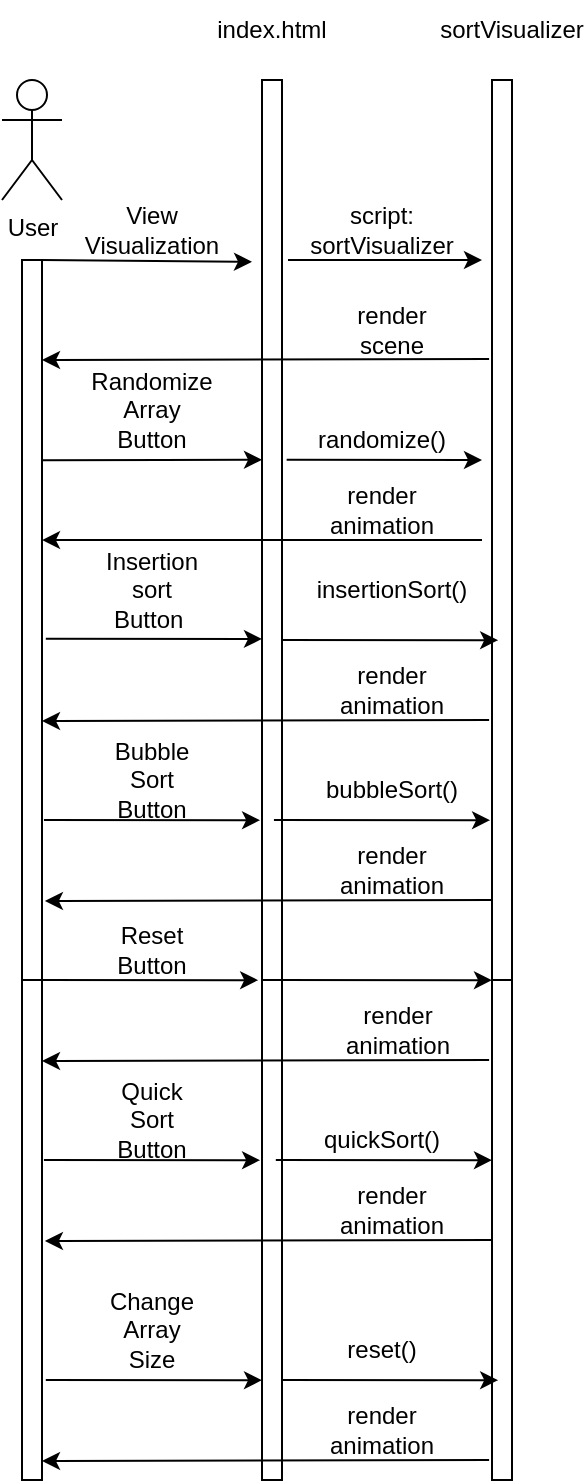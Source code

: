 <mxfile version="17.4.0" type="github">
  <diagram id="mfs63I2pWONTZXY-teti" name="Page-1">
    <mxGraphModel dx="1422" dy="737" grid="1" gridSize="10" guides="1" tooltips="1" connect="1" arrows="1" fold="1" page="0" pageScale="1" pageWidth="850" pageHeight="1100" math="0" shadow="0">
      <root>
        <mxCell id="0" />
        <mxCell id="1" parent="0" />
        <mxCell id="4AfvLGZ91NmIXbaDwsSE-1" value="User" style="shape=umlActor;verticalLabelPosition=bottom;verticalAlign=top;html=1;outlineConnect=0;" parent="1" vertex="1">
          <mxGeometry x="170" y="280" width="30" height="60" as="geometry" />
        </mxCell>
        <mxCell id="wVVqegMXX3sOwlUOKb7j-1" value="" style="rounded=0;whiteSpace=wrap;html=1;" parent="1" vertex="1">
          <mxGeometry x="180" y="370" width="10" height="360" as="geometry" />
        </mxCell>
        <mxCell id="wVVqegMXX3sOwlUOKb7j-2" value="" style="rounded=0;whiteSpace=wrap;html=1;" parent="1" vertex="1">
          <mxGeometry x="300" y="280" width="10" height="450" as="geometry" />
        </mxCell>
        <mxCell id="wVVqegMXX3sOwlUOKb7j-3" value="" style="rounded=0;whiteSpace=wrap;html=1;" parent="1" vertex="1">
          <mxGeometry x="415" y="280" width="10" height="450" as="geometry" />
        </mxCell>
        <mxCell id="wVVqegMXX3sOwlUOKb7j-4" value="sortVisualizer" style="text;html=1;strokeColor=none;fillColor=none;align=center;verticalAlign=middle;whiteSpace=wrap;rounded=0;" parent="1" vertex="1">
          <mxGeometry x="395" y="240" width="60" height="30" as="geometry" />
        </mxCell>
        <mxCell id="wVVqegMXX3sOwlUOKb7j-10" value="" style="endArrow=classic;html=1;rounded=0;exitX=1;exitY=0;exitDx=0;exitDy=0;entryX=-0.5;entryY=0.202;entryDx=0;entryDy=0;entryPerimeter=0;" parent="1" source="wVVqegMXX3sOwlUOKb7j-1" target="wVVqegMXX3sOwlUOKb7j-2" edge="1">
          <mxGeometry width="50" height="50" relative="1" as="geometry">
            <mxPoint x="350" y="560" as="sourcePoint" />
            <mxPoint x="290" y="370" as="targetPoint" />
            <Array as="points" />
          </mxGeometry>
        </mxCell>
        <mxCell id="wVVqegMXX3sOwlUOKb7j-11" value="View Visualization" style="text;html=1;strokeColor=none;fillColor=none;align=center;verticalAlign=middle;whiteSpace=wrap;rounded=0;" parent="1" vertex="1">
          <mxGeometry x="215" y="340" width="60" height="30" as="geometry" />
        </mxCell>
        <mxCell id="wVVqegMXX3sOwlUOKb7j-12" value="" style="endArrow=classic;html=1;rounded=0;" parent="1" edge="1">
          <mxGeometry width="50" height="50" relative="1" as="geometry">
            <mxPoint x="313" y="370" as="sourcePoint" />
            <mxPoint x="410" y="370" as="targetPoint" />
          </mxGeometry>
        </mxCell>
        <mxCell id="wVVqegMXX3sOwlUOKb7j-13" value="script: sortVisualizer" style="text;html=1;strokeColor=none;fillColor=none;align=center;verticalAlign=middle;whiteSpace=wrap;rounded=0;" parent="1" vertex="1">
          <mxGeometry x="330" y="340" width="60" height="30" as="geometry" />
        </mxCell>
        <mxCell id="wVVqegMXX3sOwlUOKb7j-15" value="index.html" style="text;html=1;strokeColor=none;fillColor=none;align=center;verticalAlign=middle;whiteSpace=wrap;rounded=0;" parent="1" vertex="1">
          <mxGeometry x="275" y="240" width="60" height="30" as="geometry" />
        </mxCell>
        <mxCell id="wVVqegMXX3sOwlUOKb7j-16" value="" style="endArrow=classic;html=1;rounded=0;exitX=-0.145;exitY=0.31;exitDx=0;exitDy=0;exitPerimeter=0;" parent="1" source="wVVqegMXX3sOwlUOKb7j-3" edge="1">
          <mxGeometry width="50" height="50" relative="1" as="geometry">
            <mxPoint x="410" y="420" as="sourcePoint" />
            <mxPoint x="190" y="420" as="targetPoint" />
          </mxGeometry>
        </mxCell>
        <mxCell id="wVVqegMXX3sOwlUOKb7j-17" value="&lt;div&gt;render&lt;/div&gt;&lt;div&gt;scene&lt;br&gt;&lt;/div&gt;" style="text;html=1;strokeColor=none;fillColor=none;align=center;verticalAlign=middle;whiteSpace=wrap;rounded=0;" parent="1" vertex="1">
          <mxGeometry x="335" y="390" width="60" height="30" as="geometry" />
        </mxCell>
        <mxCell id="wVVqegMXX3sOwlUOKb7j-18" value="" style="endArrow=classic;html=1;rounded=0;entryX=0;entryY=0.422;entryDx=0;entryDy=0;entryPerimeter=0;exitX=1;exitY=0.278;exitDx=0;exitDy=0;exitPerimeter=0;" parent="1" source="wVVqegMXX3sOwlUOKb7j-1" target="wVVqegMXX3sOwlUOKb7j-2" edge="1">
          <mxGeometry width="50" height="50" relative="1" as="geometry">
            <mxPoint x="350" y="540" as="sourcePoint" />
            <mxPoint x="400" y="490" as="targetPoint" />
            <Array as="points">
              <mxPoint x="250" y="470" />
            </Array>
          </mxGeometry>
        </mxCell>
        <mxCell id="wVVqegMXX3sOwlUOKb7j-20" value="" style="endArrow=classic;html=1;rounded=0;exitX=1.233;exitY=0.422;exitDx=0;exitDy=0;exitPerimeter=0;" parent="1" source="wVVqegMXX3sOwlUOKb7j-2" edge="1">
          <mxGeometry width="50" height="50" relative="1" as="geometry">
            <mxPoint x="350" y="540" as="sourcePoint" />
            <mxPoint x="410" y="470" as="targetPoint" />
          </mxGeometry>
        </mxCell>
        <mxCell id="wVVqegMXX3sOwlUOKb7j-22" value="" style="endArrow=classic;html=1;rounded=0;entryX=1;entryY=0.389;entryDx=0;entryDy=0;entryPerimeter=0;" parent="1" target="wVVqegMXX3sOwlUOKb7j-1" edge="1">
          <mxGeometry width="50" height="50" relative="1" as="geometry">
            <mxPoint x="410" y="510" as="sourcePoint" />
            <mxPoint x="400" y="490" as="targetPoint" />
          </mxGeometry>
        </mxCell>
        <mxCell id="wVVqegMXX3sOwlUOKb7j-23" value="render&lt;br&gt;&lt;div&gt;animation&lt;/div&gt;" style="text;html=1;strokeColor=none;fillColor=none;align=center;verticalAlign=middle;whiteSpace=wrap;rounded=0;" parent="1" vertex="1">
          <mxGeometry x="330" y="480" width="60" height="30" as="geometry" />
        </mxCell>
        <mxCell id="ej9rEoGXwlJtoYrjenMS-2" value="Insertion sort Button&amp;nbsp;" style="text;html=1;strokeColor=none;fillColor=none;align=center;verticalAlign=middle;whiteSpace=wrap;rounded=0;fontColor=#000000;" parent="1" vertex="1">
          <mxGeometry x="215" y="510" width="60" height="50" as="geometry" />
        </mxCell>
        <mxCell id="ej9rEoGXwlJtoYrjenMS-3" value="insertionSort()" style="text;html=1;strokeColor=none;fillColor=none;align=center;verticalAlign=middle;whiteSpace=wrap;rounded=0;fontColor=#000000;" parent="1" vertex="1">
          <mxGeometry x="320" y="520" width="90" height="30" as="geometry" />
        </mxCell>
        <mxCell id="ej9rEoGXwlJtoYrjenMS-4" value="" style="endArrow=classic;html=1;rounded=0;fontColor=#000000;exitX=1.192;exitY=0.526;exitDx=0;exitDy=0;exitPerimeter=0;entryX=0;entryY=0.621;entryDx=0;entryDy=0;entryPerimeter=0;" parent="1" source="wVVqegMXX3sOwlUOKb7j-1" target="wVVqegMXX3sOwlUOKb7j-2" edge="1">
          <mxGeometry width="50" height="50" relative="1" as="geometry">
            <mxPoint x="360" y="550" as="sourcePoint" />
            <mxPoint x="410" y="500" as="targetPoint" />
          </mxGeometry>
        </mxCell>
        <mxCell id="ej9rEoGXwlJtoYrjenMS-5" value="" style="endArrow=classic;html=1;rounded=0;fontColor=#000000;exitX=1.192;exitY=0.526;exitDx=0;exitDy=0;exitPerimeter=0;entryX=0;entryY=0.621;entryDx=0;entryDy=0;entryPerimeter=0;" parent="1" edge="1">
          <mxGeometry width="50" height="50" relative="1" as="geometry">
            <mxPoint x="310.0" y="560" as="sourcePoint" />
            <mxPoint x="418.08" y="560.09" as="targetPoint" />
          </mxGeometry>
        </mxCell>
        <mxCell id="ej9rEoGXwlJtoYrjenMS-6" value="render&lt;br&gt;&lt;div&gt;animation&lt;/div&gt;" style="text;html=1;strokeColor=none;fillColor=none;align=center;verticalAlign=middle;whiteSpace=wrap;rounded=0;" parent="1" vertex="1">
          <mxGeometry x="335" y="570" width="60" height="30" as="geometry" />
        </mxCell>
        <mxCell id="ej9rEoGXwlJtoYrjenMS-7" value="" style="endArrow=classic;html=1;rounded=0;exitX=-0.145;exitY=0.31;exitDx=0;exitDy=0;exitPerimeter=0;" parent="1" edge="1">
          <mxGeometry width="50" height="50" relative="1" as="geometry">
            <mxPoint x="413.55" y="600" as="sourcePoint" />
            <mxPoint x="190" y="600.5" as="targetPoint" />
          </mxGeometry>
        </mxCell>
        <mxCell id="ej9rEoGXwlJtoYrjenMS-9" value="Bubble Sort Button" style="text;html=1;strokeColor=none;fillColor=none;align=center;verticalAlign=middle;whiteSpace=wrap;rounded=0;fontColor=#000000;" parent="1" vertex="1">
          <mxGeometry x="215" y="610" width="60" height="40" as="geometry" />
        </mxCell>
        <mxCell id="ej9rEoGXwlJtoYrjenMS-10" value="bubbleSort()" style="text;html=1;strokeColor=none;fillColor=none;align=center;verticalAlign=middle;whiteSpace=wrap;rounded=0;fontColor=#000000;" parent="1" vertex="1">
          <mxGeometry x="335" y="620" width="60" height="30" as="geometry" />
        </mxCell>
        <mxCell id="ej9rEoGXwlJtoYrjenMS-11" value="" style="endArrow=classic;html=1;rounded=0;fontColor=#000000;exitX=1.192;exitY=0.526;exitDx=0;exitDy=0;exitPerimeter=0;entryX=0;entryY=0.621;entryDx=0;entryDy=0;entryPerimeter=0;" parent="1" edge="1">
          <mxGeometry width="50" height="50" relative="1" as="geometry">
            <mxPoint x="190.96" y="650" as="sourcePoint" />
            <mxPoint x="299.04" y="650.09" as="targetPoint" />
          </mxGeometry>
        </mxCell>
        <mxCell id="ej9rEoGXwlJtoYrjenMS-12" value="" style="endArrow=classic;html=1;rounded=0;fontColor=#000000;exitX=1.192;exitY=0.526;exitDx=0;exitDy=0;exitPerimeter=0;entryX=0;entryY=0.621;entryDx=0;entryDy=0;entryPerimeter=0;" parent="1" edge="1">
          <mxGeometry width="50" height="50" relative="1" as="geometry">
            <mxPoint x="305.96" y="650" as="sourcePoint" />
            <mxPoint x="414.04" y="650.09" as="targetPoint" />
          </mxGeometry>
        </mxCell>
        <mxCell id="ej9rEoGXwlJtoYrjenMS-13" value="render&lt;br&gt;&lt;div&gt;animation&lt;/div&gt;" style="text;html=1;strokeColor=none;fillColor=none;align=center;verticalAlign=middle;whiteSpace=wrap;rounded=0;" parent="1" vertex="1">
          <mxGeometry x="335" y="660" width="60" height="30" as="geometry" />
        </mxCell>
        <mxCell id="ej9rEoGXwlJtoYrjenMS-14" value="" style="endArrow=classic;html=1;rounded=0;exitX=-0.145;exitY=0.31;exitDx=0;exitDy=0;exitPerimeter=0;" parent="1" edge="1">
          <mxGeometry width="50" height="50" relative="1" as="geometry">
            <mxPoint x="415.0" y="690.0" as="sourcePoint" />
            <mxPoint x="191.45" y="690.5" as="targetPoint" />
          </mxGeometry>
        </mxCell>
        <mxCell id="ej9rEoGXwlJtoYrjenMS-15" value="Reset Button" style="text;html=1;strokeColor=none;fillColor=none;align=center;verticalAlign=middle;whiteSpace=wrap;rounded=0;fontColor=#000000;" parent="1" vertex="1">
          <mxGeometry x="215" y="700" width="60" height="30" as="geometry" />
        </mxCell>
        <mxCell id="ej9rEoGXwlJtoYrjenMS-16" value="reset()" style="text;html=1;strokeColor=none;fillColor=none;align=center;verticalAlign=middle;whiteSpace=wrap;rounded=0;fontColor=#000000;" parent="1" vertex="1">
          <mxGeometry x="330" y="900" width="60" height="30" as="geometry" />
        </mxCell>
        <mxCell id="ej9rEoGXwlJtoYrjenMS-17" value="" style="rounded=0;whiteSpace=wrap;html=1;" parent="1" vertex="1">
          <mxGeometry x="180" y="730" width="10" height="250" as="geometry" />
        </mxCell>
        <mxCell id="ej9rEoGXwlJtoYrjenMS-18" value="" style="rounded=0;whiteSpace=wrap;html=1;" parent="1" vertex="1">
          <mxGeometry x="300" y="730" width="10" height="250" as="geometry" />
        </mxCell>
        <mxCell id="ej9rEoGXwlJtoYrjenMS-19" value="" style="rounded=0;whiteSpace=wrap;html=1;" parent="1" vertex="1">
          <mxGeometry x="415" y="730" width="10" height="250" as="geometry" />
        </mxCell>
        <mxCell id="ej9rEoGXwlJtoYrjenMS-20" value="render&lt;br&gt;&lt;div&gt;animation&lt;/div&gt;" style="text;html=1;strokeColor=none;fillColor=none;align=center;verticalAlign=middle;whiteSpace=wrap;rounded=0;" parent="1" vertex="1">
          <mxGeometry x="337.5" y="740" width="60" height="30" as="geometry" />
        </mxCell>
        <mxCell id="ej9rEoGXwlJtoYrjenMS-21" value="" style="endArrow=classic;html=1;rounded=0;fontColor=#000000;exitX=1.192;exitY=0.526;exitDx=0;exitDy=0;exitPerimeter=0;entryX=0;entryY=0.621;entryDx=0;entryDy=0;entryPerimeter=0;" parent="1" edge="1">
          <mxGeometry width="50" height="50" relative="1" as="geometry">
            <mxPoint x="190.0" y="730" as="sourcePoint" />
            <mxPoint x="298.08" y="730.09" as="targetPoint" />
          </mxGeometry>
        </mxCell>
        <mxCell id="ej9rEoGXwlJtoYrjenMS-22" value="" style="endArrow=classic;html=1;rounded=0;fontColor=#000000;exitX=1.192;exitY=0.526;exitDx=0;exitDy=0;exitPerimeter=0;entryX=0;entryY=0.621;entryDx=0;entryDy=0;entryPerimeter=0;" parent="1" edge="1">
          <mxGeometry width="50" height="50" relative="1" as="geometry">
            <mxPoint x="306.92" y="730" as="sourcePoint" />
            <mxPoint x="415.0" y="730.09" as="targetPoint" />
          </mxGeometry>
        </mxCell>
        <mxCell id="ej9rEoGXwlJtoYrjenMS-23" value="" style="endArrow=classic;html=1;rounded=0;exitX=-0.145;exitY=0.31;exitDx=0;exitDy=0;exitPerimeter=0;" parent="1" edge="1">
          <mxGeometry width="50" height="50" relative="1" as="geometry">
            <mxPoint x="413.55" y="770" as="sourcePoint" />
            <mxPoint x="190.0" y="770.5" as="targetPoint" />
          </mxGeometry>
        </mxCell>
        <mxCell id="5yzEs6_gvC9AchhQLLeW-2" value="Randomize&lt;br&gt;Array&lt;br&gt;Button" style="text;html=1;strokeColor=none;fillColor=none;align=center;verticalAlign=middle;whiteSpace=wrap;rounded=0;fontColor=#000000;" vertex="1" parent="1">
          <mxGeometry x="215" y="420" width="60" height="50" as="geometry" />
        </mxCell>
        <mxCell id="5yzEs6_gvC9AchhQLLeW-3" value="randomize()" style="text;html=1;strokeColor=none;fillColor=none;align=center;verticalAlign=middle;whiteSpace=wrap;rounded=0;fontColor=#000000;" vertex="1" parent="1">
          <mxGeometry x="330" y="450" width="60" height="20" as="geometry" />
        </mxCell>
        <mxCell id="5yzEs6_gvC9AchhQLLeW-4" value="" style="endArrow=classic;html=1;rounded=0;fontColor=#000000;exitX=1.192;exitY=0.526;exitDx=0;exitDy=0;exitPerimeter=0;entryX=0;entryY=0.621;entryDx=0;entryDy=0;entryPerimeter=0;" edge="1" parent="1">
          <mxGeometry width="50" height="50" relative="1" as="geometry">
            <mxPoint x="190.96" y="820" as="sourcePoint" />
            <mxPoint x="299.04" y="820.09" as="targetPoint" />
          </mxGeometry>
        </mxCell>
        <mxCell id="5yzEs6_gvC9AchhQLLeW-5" value="" style="endArrow=classic;html=1;rounded=0;fontColor=#000000;exitX=1.192;exitY=0.526;exitDx=0;exitDy=0;exitPerimeter=0;entryX=0;entryY=0.621;entryDx=0;entryDy=0;entryPerimeter=0;" edge="1" parent="1">
          <mxGeometry width="50" height="50" relative="1" as="geometry">
            <mxPoint x="310" y="930" as="sourcePoint" />
            <mxPoint x="418.08" y="930.09" as="targetPoint" />
          </mxGeometry>
        </mxCell>
        <mxCell id="5yzEs6_gvC9AchhQLLeW-6" value="" style="endArrow=classic;html=1;rounded=0;fontColor=#000000;exitX=1.192;exitY=0.526;exitDx=0;exitDy=0;exitPerimeter=0;entryX=0;entryY=0.621;entryDx=0;entryDy=0;entryPerimeter=0;" edge="1" parent="1">
          <mxGeometry width="50" height="50" relative="1" as="geometry">
            <mxPoint x="191.92" y="930" as="sourcePoint" />
            <mxPoint x="300.0" y="930.09" as="targetPoint" />
          </mxGeometry>
        </mxCell>
        <mxCell id="5yzEs6_gvC9AchhQLLeW-7" value="" style="endArrow=classic;html=1;rounded=0;fontColor=#000000;exitX=1.192;exitY=0.526;exitDx=0;exitDy=0;exitPerimeter=0;entryX=0;entryY=0.621;entryDx=0;entryDy=0;entryPerimeter=0;" edge="1" parent="1">
          <mxGeometry width="50" height="50" relative="1" as="geometry">
            <mxPoint x="306.92" y="820" as="sourcePoint" />
            <mxPoint x="415.0" y="820.09" as="targetPoint" />
          </mxGeometry>
        </mxCell>
        <mxCell id="5yzEs6_gvC9AchhQLLeW-8" value="" style="endArrow=classic;html=1;rounded=0;exitX=-0.145;exitY=0.31;exitDx=0;exitDy=0;exitPerimeter=0;" edge="1" parent="1">
          <mxGeometry width="50" height="50" relative="1" as="geometry">
            <mxPoint x="415.0" y="860" as="sourcePoint" />
            <mxPoint x="191.45" y="860.5" as="targetPoint" />
          </mxGeometry>
        </mxCell>
        <mxCell id="5yzEs6_gvC9AchhQLLeW-9" value="Quick&lt;br&gt;Sort&lt;br&gt;Button" style="text;html=1;strokeColor=none;fillColor=none;align=center;verticalAlign=middle;whiteSpace=wrap;rounded=0;fontColor=#000000;" vertex="1" parent="1">
          <mxGeometry x="215" y="780" width="60" height="40" as="geometry" />
        </mxCell>
        <mxCell id="5yzEs6_gvC9AchhQLLeW-13" value="quickSort()" style="text;html=1;strokeColor=none;fillColor=none;align=center;verticalAlign=middle;whiteSpace=wrap;rounded=0;fontColor=#000000;" vertex="1" parent="1">
          <mxGeometry x="330" y="800" width="60" height="20" as="geometry" />
        </mxCell>
        <mxCell id="5yzEs6_gvC9AchhQLLeW-14" value="render&lt;br&gt;&lt;div&gt;animation&lt;/div&gt;" style="text;html=1;strokeColor=none;fillColor=none;align=center;verticalAlign=middle;whiteSpace=wrap;rounded=0;" vertex="1" parent="1">
          <mxGeometry x="335" y="830" width="60" height="30" as="geometry" />
        </mxCell>
        <mxCell id="5yzEs6_gvC9AchhQLLeW-15" value="Change Array&lt;br&gt;Size" style="text;html=1;strokeColor=none;fillColor=none;align=center;verticalAlign=middle;whiteSpace=wrap;rounded=0;fontColor=#000000;" vertex="1" parent="1">
          <mxGeometry x="215" y="880" width="60" height="50" as="geometry" />
        </mxCell>
        <mxCell id="5yzEs6_gvC9AchhQLLeW-16" value="" style="endArrow=classic;html=1;rounded=0;exitX=-0.145;exitY=0.31;exitDx=0;exitDy=0;exitPerimeter=0;" edge="1" parent="1">
          <mxGeometry width="50" height="50" relative="1" as="geometry">
            <mxPoint x="413.55" y="970" as="sourcePoint" />
            <mxPoint x="190" y="970.5" as="targetPoint" />
          </mxGeometry>
        </mxCell>
        <mxCell id="5yzEs6_gvC9AchhQLLeW-17" value="render&lt;br&gt;&lt;div&gt;animation&lt;/div&gt;" style="text;html=1;strokeColor=none;fillColor=none;align=center;verticalAlign=middle;whiteSpace=wrap;rounded=0;" vertex="1" parent="1">
          <mxGeometry x="330" y="940" width="60" height="30" as="geometry" />
        </mxCell>
      </root>
    </mxGraphModel>
  </diagram>
</mxfile>
